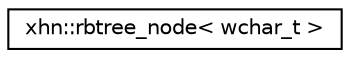 digraph "Graphical Class Hierarchy"
{
  edge [fontname="Helvetica",fontsize="10",labelfontname="Helvetica",labelfontsize="10"];
  node [fontname="Helvetica",fontsize="10",shape=record];
  rankdir="LR";
  Node1 [label="xhn::rbtree_node\< wchar_t \>",height=0.2,width=0.4,color="black", fillcolor="white", style="filled",URL="$classxhn_1_1rbtree__node.html"];
}
